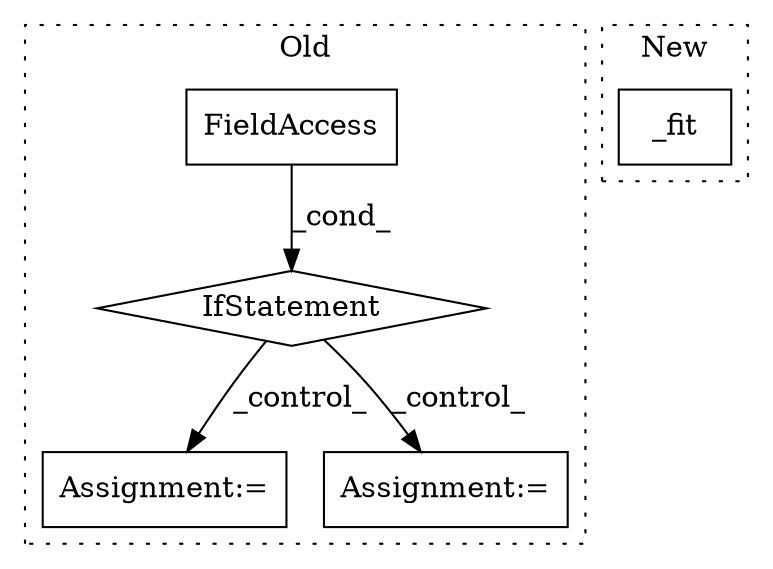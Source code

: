 digraph G {
subgraph cluster0 {
1 [label="IfStatement" a="25" s="2102,2137" l="4,2" shape="diamond"];
3 [label="Assignment:=" a="7" s="2346" l="1" shape="box"];
4 [label="Assignment:=" a="7" s="2256" l="2" shape="box"];
5 [label="FieldAccess" a="22" s="2106" l="31" shape="box"];
label = "Old";
style="dotted";
}
subgraph cluster1 {
2 [label="_fit" a="32" s="2276,2288" l="5,1" shape="box"];
label = "New";
style="dotted";
}
1 -> 4 [label="_control_"];
1 -> 3 [label="_control_"];
5 -> 1 [label="_cond_"];
}
